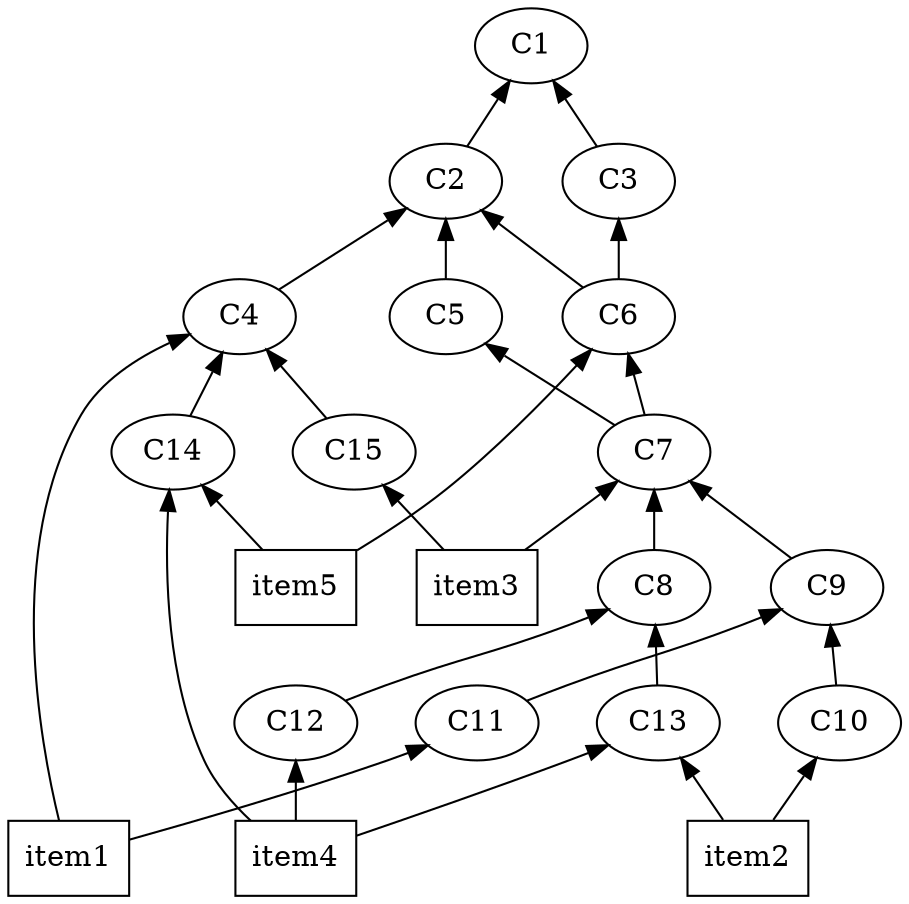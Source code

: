 digraph G {nodesep=0.400000; ranksep=0.400000
0[label="C1"];
1[label="C2"];
2[label="C3"];
3[label="C4"];
4[label="C5"];
5[label="C6"];
6[label="C7"];
7[label="C8"];
8[label="C9"];
9[label="C10"];
10[label="C11"];
11[label="C12"];
12[label="C13"];
13[label="C14"];
14[label="C15"];
15[shape="box",label="item1"];
16[shape="box",label="item2"];
17[shape="box",label="item3"];
18[shape="box",label="item4"];
19[shape="box",label="item5"];
0 -> 1[dir="back"];

0 -> 2[dir="back"];

1 -> 3[dir="back"];

1 -> 4[dir="back"];

1 -> 5[dir="back"];

2 -> 5[dir="back"];

3 -> 13[dir="back"];

3 -> 14[dir="back"];

3 -> 15[dir="back"];

4 -> 6[dir="back"];

5 -> 6[dir="back"];

5 -> 19[dir="back"];

6 -> 7[dir="back"];

6 -> 8[dir="back"];

6 -> 17[dir="back"];

7 -> 11[dir="back"];

7 -> 12[dir="back"];

8 -> 9[dir="back"];

8 -> 10[dir="back"];

9 -> 16[dir="back"];

10 -> 15[dir="back"];

11 -> 18[dir="back"];

12 -> 18[dir="back"];

12 -> 16[dir="back"];

13 -> 18[dir="back"];

13 -> 19[dir="back"];

14 -> 17[dir="back"];

}
